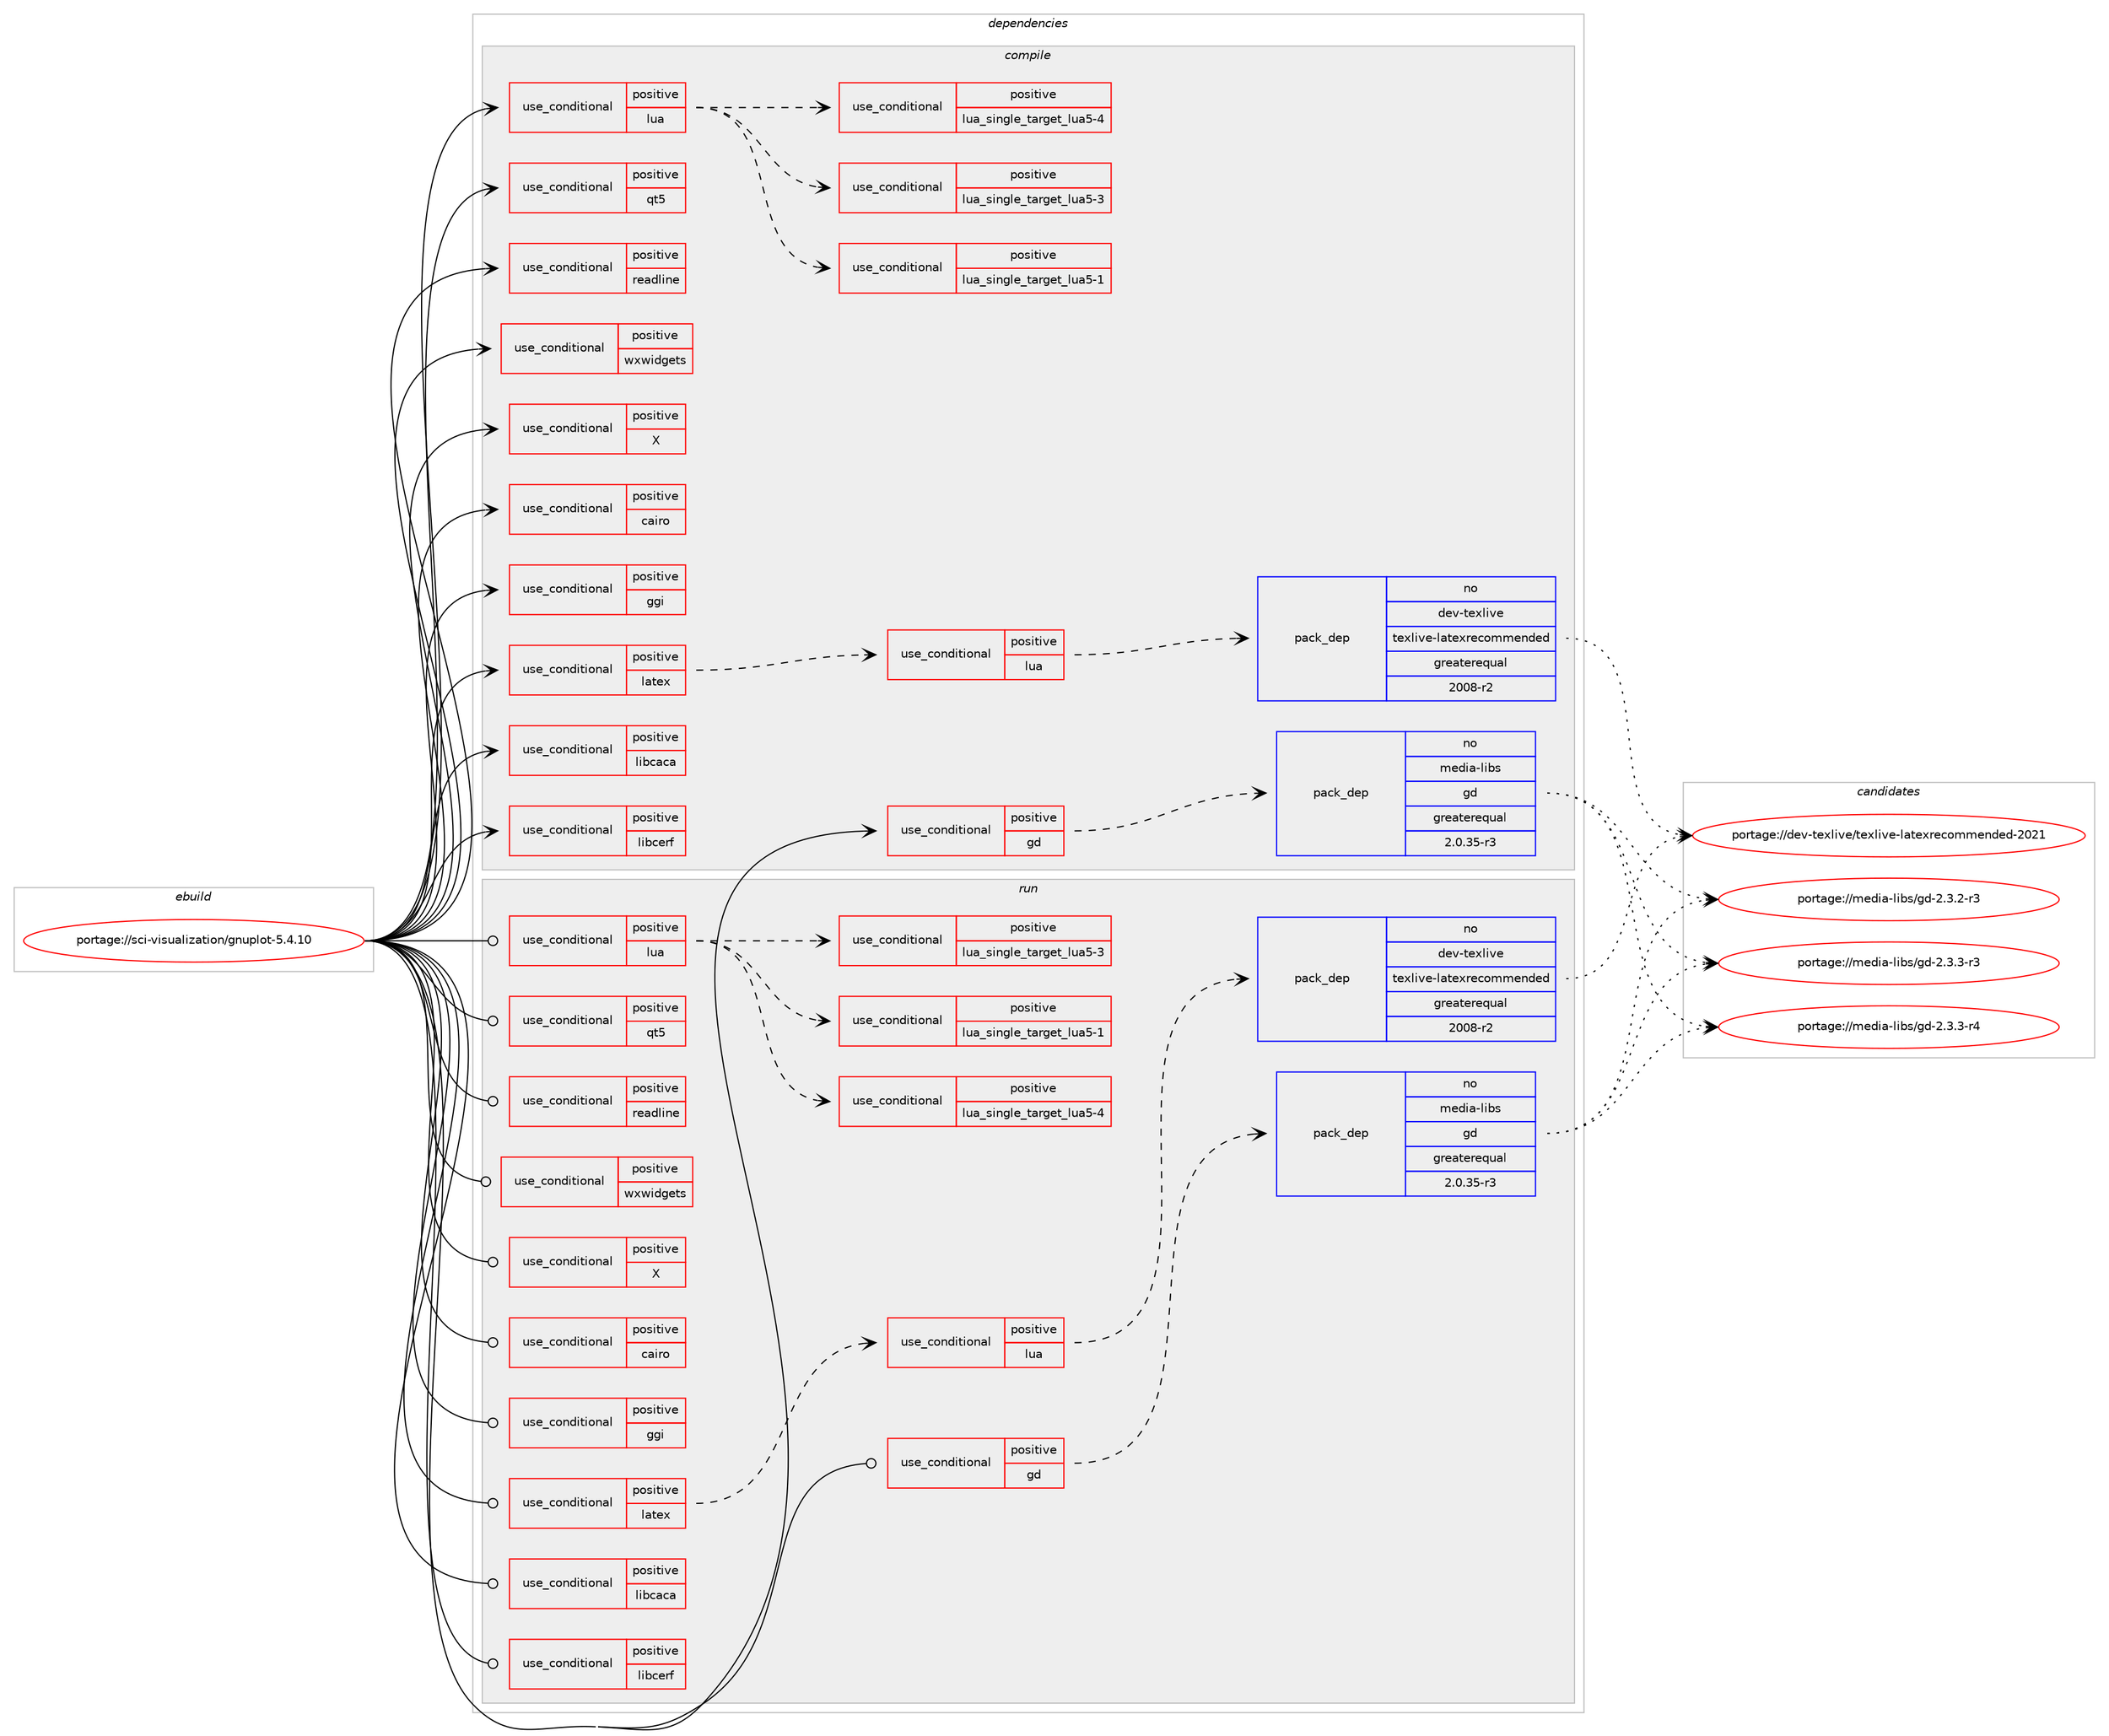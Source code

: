 digraph prolog {

# *************
# Graph options
# *************

newrank=true;
concentrate=true;
compound=true;
graph [rankdir=LR,fontname=Helvetica,fontsize=10,ranksep=1.5];#, ranksep=2.5, nodesep=0.2];
edge  [arrowhead=vee];
node  [fontname=Helvetica,fontsize=10];

# **********
# The ebuild
# **********

subgraph cluster_leftcol {
color=gray;
rank=same;
label=<<i>ebuild</i>>;
id [label="portage://sci-visualization/gnuplot-5.4.10", color=red, width=4, href="../sci-visualization/gnuplot-5.4.10.svg"];
}

# ****************
# The dependencies
# ****************

subgraph cluster_midcol {
color=gray;
label=<<i>dependencies</i>>;
subgraph cluster_compile {
fillcolor="#eeeeee";
style=filled;
label=<<i>compile</i>>;
subgraph cond11967 {
dependency17424 [label=<<TABLE BORDER="0" CELLBORDER="1" CELLSPACING="0" CELLPADDING="4"><TR><TD ROWSPAN="3" CELLPADDING="10">use_conditional</TD></TR><TR><TD>positive</TD></TR><TR><TD>X</TD></TR></TABLE>>, shape=none, color=red];
# *** BEGIN UNKNOWN DEPENDENCY TYPE (TODO) ***
# dependency17424 -> package_dependency(portage://sci-visualization/gnuplot-5.4.10,install,no,x11-libs,libXaw,none,[,,],[],[])
# *** END UNKNOWN DEPENDENCY TYPE (TODO) ***

}
id:e -> dependency17424:w [weight=20,style="solid",arrowhead="vee"];
subgraph cond11968 {
dependency17425 [label=<<TABLE BORDER="0" CELLBORDER="1" CELLSPACING="0" CELLPADDING="4"><TR><TD ROWSPAN="3" CELLPADDING="10">use_conditional</TD></TR><TR><TD>positive</TD></TR><TR><TD>cairo</TD></TR></TABLE>>, shape=none, color=red];
# *** BEGIN UNKNOWN DEPENDENCY TYPE (TODO) ***
# dependency17425 -> package_dependency(portage://sci-visualization/gnuplot-5.4.10,install,no,x11-libs,cairo,none,[,,],[],[])
# *** END UNKNOWN DEPENDENCY TYPE (TODO) ***

# *** BEGIN UNKNOWN DEPENDENCY TYPE (TODO) ***
# dependency17425 -> package_dependency(portage://sci-visualization/gnuplot-5.4.10,install,no,x11-libs,pango,none,[,,],[],[])
# *** END UNKNOWN DEPENDENCY TYPE (TODO) ***

}
id:e -> dependency17425:w [weight=20,style="solid",arrowhead="vee"];
subgraph cond11969 {
dependency17426 [label=<<TABLE BORDER="0" CELLBORDER="1" CELLSPACING="0" CELLPADDING="4"><TR><TD ROWSPAN="3" CELLPADDING="10">use_conditional</TD></TR><TR><TD>positive</TD></TR><TR><TD>gd</TD></TR></TABLE>>, shape=none, color=red];
subgraph pack5275 {
dependency17427 [label=<<TABLE BORDER="0" CELLBORDER="1" CELLSPACING="0" CELLPADDING="4" WIDTH="220"><TR><TD ROWSPAN="6" CELLPADDING="30">pack_dep</TD></TR><TR><TD WIDTH="110">no</TD></TR><TR><TD>media-libs</TD></TR><TR><TD>gd</TD></TR><TR><TD>greaterequal</TD></TR><TR><TD>2.0.35-r3</TD></TR></TABLE>>, shape=none, color=blue];
}
dependency17426:e -> dependency17427:w [weight=20,style="dashed",arrowhead="vee"];
}
id:e -> dependency17426:w [weight=20,style="solid",arrowhead="vee"];
subgraph cond11970 {
dependency17428 [label=<<TABLE BORDER="0" CELLBORDER="1" CELLSPACING="0" CELLPADDING="4"><TR><TD ROWSPAN="3" CELLPADDING="10">use_conditional</TD></TR><TR><TD>positive</TD></TR><TR><TD>ggi</TD></TR></TABLE>>, shape=none, color=red];
# *** BEGIN UNKNOWN DEPENDENCY TYPE (TODO) ***
# dependency17428 -> package_dependency(portage://sci-visualization/gnuplot-5.4.10,install,no,media-libs,libggi,none,[,,],[],[])
# *** END UNKNOWN DEPENDENCY TYPE (TODO) ***

}
id:e -> dependency17428:w [weight=20,style="solid",arrowhead="vee"];
subgraph cond11971 {
dependency17429 [label=<<TABLE BORDER="0" CELLBORDER="1" CELLSPACING="0" CELLPADDING="4"><TR><TD ROWSPAN="3" CELLPADDING="10">use_conditional</TD></TR><TR><TD>positive</TD></TR><TR><TD>latex</TD></TR></TABLE>>, shape=none, color=red];
# *** BEGIN UNKNOWN DEPENDENCY TYPE (TODO) ***
# dependency17429 -> package_dependency(portage://sci-visualization/gnuplot-5.4.10,install,no,virtual,latex-base,none,[,,],[],[])
# *** END UNKNOWN DEPENDENCY TYPE (TODO) ***

subgraph cond11972 {
dependency17430 [label=<<TABLE BORDER="0" CELLBORDER="1" CELLSPACING="0" CELLPADDING="4"><TR><TD ROWSPAN="3" CELLPADDING="10">use_conditional</TD></TR><TR><TD>positive</TD></TR><TR><TD>lua</TD></TR></TABLE>>, shape=none, color=red];
# *** BEGIN UNKNOWN DEPENDENCY TYPE (TODO) ***
# dependency17430 -> package_dependency(portage://sci-visualization/gnuplot-5.4.10,install,no,dev-tex,pgf,none,[,,],[],[])
# *** END UNKNOWN DEPENDENCY TYPE (TODO) ***

subgraph pack5276 {
dependency17431 [label=<<TABLE BORDER="0" CELLBORDER="1" CELLSPACING="0" CELLPADDING="4" WIDTH="220"><TR><TD ROWSPAN="6" CELLPADDING="30">pack_dep</TD></TR><TR><TD WIDTH="110">no</TD></TR><TR><TD>dev-texlive</TD></TR><TR><TD>texlive-latexrecommended</TD></TR><TR><TD>greaterequal</TD></TR><TR><TD>2008-r2</TD></TR></TABLE>>, shape=none, color=blue];
}
dependency17430:e -> dependency17431:w [weight=20,style="dashed",arrowhead="vee"];
}
dependency17429:e -> dependency17430:w [weight=20,style="dashed",arrowhead="vee"];
}
id:e -> dependency17429:w [weight=20,style="solid",arrowhead="vee"];
subgraph cond11973 {
dependency17432 [label=<<TABLE BORDER="0" CELLBORDER="1" CELLSPACING="0" CELLPADDING="4"><TR><TD ROWSPAN="3" CELLPADDING="10">use_conditional</TD></TR><TR><TD>positive</TD></TR><TR><TD>libcaca</TD></TR></TABLE>>, shape=none, color=red];
# *** BEGIN UNKNOWN DEPENDENCY TYPE (TODO) ***
# dependency17432 -> package_dependency(portage://sci-visualization/gnuplot-5.4.10,install,no,media-libs,libcaca,none,[,,],[],[])
# *** END UNKNOWN DEPENDENCY TYPE (TODO) ***

}
id:e -> dependency17432:w [weight=20,style="solid",arrowhead="vee"];
subgraph cond11974 {
dependency17433 [label=<<TABLE BORDER="0" CELLBORDER="1" CELLSPACING="0" CELLPADDING="4"><TR><TD ROWSPAN="3" CELLPADDING="10">use_conditional</TD></TR><TR><TD>positive</TD></TR><TR><TD>libcerf</TD></TR></TABLE>>, shape=none, color=red];
# *** BEGIN UNKNOWN DEPENDENCY TYPE (TODO) ***
# dependency17433 -> package_dependency(portage://sci-visualization/gnuplot-5.4.10,install,no,sci-libs,libcerf,none,[,,],[],[])
# *** END UNKNOWN DEPENDENCY TYPE (TODO) ***

}
id:e -> dependency17433:w [weight=20,style="solid",arrowhead="vee"];
subgraph cond11975 {
dependency17434 [label=<<TABLE BORDER="0" CELLBORDER="1" CELLSPACING="0" CELLPADDING="4"><TR><TD ROWSPAN="3" CELLPADDING="10">use_conditional</TD></TR><TR><TD>positive</TD></TR><TR><TD>lua</TD></TR></TABLE>>, shape=none, color=red];
subgraph cond11976 {
dependency17435 [label=<<TABLE BORDER="0" CELLBORDER="1" CELLSPACING="0" CELLPADDING="4"><TR><TD ROWSPAN="3" CELLPADDING="10">use_conditional</TD></TR><TR><TD>positive</TD></TR><TR><TD>lua_single_target_lua5-1</TD></TR></TABLE>>, shape=none, color=red];
# *** BEGIN UNKNOWN DEPENDENCY TYPE (TODO) ***
# dependency17435 -> package_dependency(portage://sci-visualization/gnuplot-5.4.10,install,no,dev-lang,lua,none,[,,],[slot(5.1)],[])
# *** END UNKNOWN DEPENDENCY TYPE (TODO) ***

}
dependency17434:e -> dependency17435:w [weight=20,style="dashed",arrowhead="vee"];
subgraph cond11977 {
dependency17436 [label=<<TABLE BORDER="0" CELLBORDER="1" CELLSPACING="0" CELLPADDING="4"><TR><TD ROWSPAN="3" CELLPADDING="10">use_conditional</TD></TR><TR><TD>positive</TD></TR><TR><TD>lua_single_target_lua5-3</TD></TR></TABLE>>, shape=none, color=red];
# *** BEGIN UNKNOWN DEPENDENCY TYPE (TODO) ***
# dependency17436 -> package_dependency(portage://sci-visualization/gnuplot-5.4.10,install,no,dev-lang,lua,none,[,,],[slot(5.3)],[])
# *** END UNKNOWN DEPENDENCY TYPE (TODO) ***

}
dependency17434:e -> dependency17436:w [weight=20,style="dashed",arrowhead="vee"];
subgraph cond11978 {
dependency17437 [label=<<TABLE BORDER="0" CELLBORDER="1" CELLSPACING="0" CELLPADDING="4"><TR><TD ROWSPAN="3" CELLPADDING="10">use_conditional</TD></TR><TR><TD>positive</TD></TR><TR><TD>lua_single_target_lua5-4</TD></TR></TABLE>>, shape=none, color=red];
# *** BEGIN UNKNOWN DEPENDENCY TYPE (TODO) ***
# dependency17437 -> package_dependency(portage://sci-visualization/gnuplot-5.4.10,install,no,dev-lang,lua,none,[,,],[slot(5.4)],[])
# *** END UNKNOWN DEPENDENCY TYPE (TODO) ***

}
dependency17434:e -> dependency17437:w [weight=20,style="dashed",arrowhead="vee"];
}
id:e -> dependency17434:w [weight=20,style="solid",arrowhead="vee"];
subgraph cond11979 {
dependency17438 [label=<<TABLE BORDER="0" CELLBORDER="1" CELLSPACING="0" CELLPADDING="4"><TR><TD ROWSPAN="3" CELLPADDING="10">use_conditional</TD></TR><TR><TD>positive</TD></TR><TR><TD>qt5</TD></TR></TABLE>>, shape=none, color=red];
# *** BEGIN UNKNOWN DEPENDENCY TYPE (TODO) ***
# dependency17438 -> package_dependency(portage://sci-visualization/gnuplot-5.4.10,install,no,dev-qt,qtcore,none,[,,],[slot(5),equal],[])
# *** END UNKNOWN DEPENDENCY TYPE (TODO) ***

# *** BEGIN UNKNOWN DEPENDENCY TYPE (TODO) ***
# dependency17438 -> package_dependency(portage://sci-visualization/gnuplot-5.4.10,install,no,dev-qt,qtgui,none,[,,],[slot(5),equal],[])
# *** END UNKNOWN DEPENDENCY TYPE (TODO) ***

# *** BEGIN UNKNOWN DEPENDENCY TYPE (TODO) ***
# dependency17438 -> package_dependency(portage://sci-visualization/gnuplot-5.4.10,install,no,dev-qt,qtnetwork,none,[,,],[slot(5),equal],[])
# *** END UNKNOWN DEPENDENCY TYPE (TODO) ***

# *** BEGIN UNKNOWN DEPENDENCY TYPE (TODO) ***
# dependency17438 -> package_dependency(portage://sci-visualization/gnuplot-5.4.10,install,no,dev-qt,qtprintsupport,none,[,,],[slot(5),equal],[])
# *** END UNKNOWN DEPENDENCY TYPE (TODO) ***

# *** BEGIN UNKNOWN DEPENDENCY TYPE (TODO) ***
# dependency17438 -> package_dependency(portage://sci-visualization/gnuplot-5.4.10,install,no,dev-qt,qtsvg,none,[,,],[slot(5),equal],[])
# *** END UNKNOWN DEPENDENCY TYPE (TODO) ***

# *** BEGIN UNKNOWN DEPENDENCY TYPE (TODO) ***
# dependency17438 -> package_dependency(portage://sci-visualization/gnuplot-5.4.10,install,no,dev-qt,qtwidgets,none,[,,],[slot(5),equal],[])
# *** END UNKNOWN DEPENDENCY TYPE (TODO) ***

}
id:e -> dependency17438:w [weight=20,style="solid",arrowhead="vee"];
subgraph cond11980 {
dependency17439 [label=<<TABLE BORDER="0" CELLBORDER="1" CELLSPACING="0" CELLPADDING="4"><TR><TD ROWSPAN="3" CELLPADDING="10">use_conditional</TD></TR><TR><TD>positive</TD></TR><TR><TD>readline</TD></TR></TABLE>>, shape=none, color=red];
# *** BEGIN UNKNOWN DEPENDENCY TYPE (TODO) ***
# dependency17439 -> package_dependency(portage://sci-visualization/gnuplot-5.4.10,install,no,sys-libs,readline,none,[,,],[slot(0),equal],[])
# *** END UNKNOWN DEPENDENCY TYPE (TODO) ***

}
id:e -> dependency17439:w [weight=20,style="solid",arrowhead="vee"];
subgraph cond11981 {
dependency17440 [label=<<TABLE BORDER="0" CELLBORDER="1" CELLSPACING="0" CELLPADDING="4"><TR><TD ROWSPAN="3" CELLPADDING="10">use_conditional</TD></TR><TR><TD>positive</TD></TR><TR><TD>wxwidgets</TD></TR></TABLE>>, shape=none, color=red];
# *** BEGIN UNKNOWN DEPENDENCY TYPE (TODO) ***
# dependency17440 -> package_dependency(portage://sci-visualization/gnuplot-5.4.10,install,no,x11-libs,wxGTK,none,[,,],[slot(3.2-gtk3)],[use(enable(X),none)])
# *** END UNKNOWN DEPENDENCY TYPE (TODO) ***

# *** BEGIN UNKNOWN DEPENDENCY TYPE (TODO) ***
# dependency17440 -> package_dependency(portage://sci-visualization/gnuplot-5.4.10,install,no,x11-libs,cairo,none,[,,],[],[])
# *** END UNKNOWN DEPENDENCY TYPE (TODO) ***

# *** BEGIN UNKNOWN DEPENDENCY TYPE (TODO) ***
# dependency17440 -> package_dependency(portage://sci-visualization/gnuplot-5.4.10,install,no,x11-libs,pango,none,[,,],[],[])
# *** END UNKNOWN DEPENDENCY TYPE (TODO) ***

# *** BEGIN UNKNOWN DEPENDENCY TYPE (TODO) ***
# dependency17440 -> package_dependency(portage://sci-visualization/gnuplot-5.4.10,install,no,x11-libs,gtk+,none,[,,],[slot(3)],[])
# *** END UNKNOWN DEPENDENCY TYPE (TODO) ***

}
id:e -> dependency17440:w [weight=20,style="solid",arrowhead="vee"];
}
subgraph cluster_compileandrun {
fillcolor="#eeeeee";
style=filled;
label=<<i>compile and run</i>>;
}
subgraph cluster_run {
fillcolor="#eeeeee";
style=filled;
label=<<i>run</i>>;
subgraph cond11982 {
dependency17441 [label=<<TABLE BORDER="0" CELLBORDER="1" CELLSPACING="0" CELLPADDING="4"><TR><TD ROWSPAN="3" CELLPADDING="10">use_conditional</TD></TR><TR><TD>positive</TD></TR><TR><TD>X</TD></TR></TABLE>>, shape=none, color=red];
# *** BEGIN UNKNOWN DEPENDENCY TYPE (TODO) ***
# dependency17441 -> package_dependency(portage://sci-visualization/gnuplot-5.4.10,run,no,x11-libs,libXaw,none,[,,],[],[])
# *** END UNKNOWN DEPENDENCY TYPE (TODO) ***

}
id:e -> dependency17441:w [weight=20,style="solid",arrowhead="odot"];
subgraph cond11983 {
dependency17442 [label=<<TABLE BORDER="0" CELLBORDER="1" CELLSPACING="0" CELLPADDING="4"><TR><TD ROWSPAN="3" CELLPADDING="10">use_conditional</TD></TR><TR><TD>positive</TD></TR><TR><TD>cairo</TD></TR></TABLE>>, shape=none, color=red];
# *** BEGIN UNKNOWN DEPENDENCY TYPE (TODO) ***
# dependency17442 -> package_dependency(portage://sci-visualization/gnuplot-5.4.10,run,no,x11-libs,cairo,none,[,,],[],[])
# *** END UNKNOWN DEPENDENCY TYPE (TODO) ***

# *** BEGIN UNKNOWN DEPENDENCY TYPE (TODO) ***
# dependency17442 -> package_dependency(portage://sci-visualization/gnuplot-5.4.10,run,no,x11-libs,pango,none,[,,],[],[])
# *** END UNKNOWN DEPENDENCY TYPE (TODO) ***

}
id:e -> dependency17442:w [weight=20,style="solid",arrowhead="odot"];
subgraph cond11984 {
dependency17443 [label=<<TABLE BORDER="0" CELLBORDER="1" CELLSPACING="0" CELLPADDING="4"><TR><TD ROWSPAN="3" CELLPADDING="10">use_conditional</TD></TR><TR><TD>positive</TD></TR><TR><TD>gd</TD></TR></TABLE>>, shape=none, color=red];
subgraph pack5277 {
dependency17444 [label=<<TABLE BORDER="0" CELLBORDER="1" CELLSPACING="0" CELLPADDING="4" WIDTH="220"><TR><TD ROWSPAN="6" CELLPADDING="30">pack_dep</TD></TR><TR><TD WIDTH="110">no</TD></TR><TR><TD>media-libs</TD></TR><TR><TD>gd</TD></TR><TR><TD>greaterequal</TD></TR><TR><TD>2.0.35-r3</TD></TR></TABLE>>, shape=none, color=blue];
}
dependency17443:e -> dependency17444:w [weight=20,style="dashed",arrowhead="vee"];
}
id:e -> dependency17443:w [weight=20,style="solid",arrowhead="odot"];
subgraph cond11985 {
dependency17445 [label=<<TABLE BORDER="0" CELLBORDER="1" CELLSPACING="0" CELLPADDING="4"><TR><TD ROWSPAN="3" CELLPADDING="10">use_conditional</TD></TR><TR><TD>positive</TD></TR><TR><TD>ggi</TD></TR></TABLE>>, shape=none, color=red];
# *** BEGIN UNKNOWN DEPENDENCY TYPE (TODO) ***
# dependency17445 -> package_dependency(portage://sci-visualization/gnuplot-5.4.10,run,no,media-libs,libggi,none,[,,],[],[])
# *** END UNKNOWN DEPENDENCY TYPE (TODO) ***

}
id:e -> dependency17445:w [weight=20,style="solid",arrowhead="odot"];
subgraph cond11986 {
dependency17446 [label=<<TABLE BORDER="0" CELLBORDER="1" CELLSPACING="0" CELLPADDING="4"><TR><TD ROWSPAN="3" CELLPADDING="10">use_conditional</TD></TR><TR><TD>positive</TD></TR><TR><TD>latex</TD></TR></TABLE>>, shape=none, color=red];
# *** BEGIN UNKNOWN DEPENDENCY TYPE (TODO) ***
# dependency17446 -> package_dependency(portage://sci-visualization/gnuplot-5.4.10,run,no,virtual,latex-base,none,[,,],[],[])
# *** END UNKNOWN DEPENDENCY TYPE (TODO) ***

subgraph cond11987 {
dependency17447 [label=<<TABLE BORDER="0" CELLBORDER="1" CELLSPACING="0" CELLPADDING="4"><TR><TD ROWSPAN="3" CELLPADDING="10">use_conditional</TD></TR><TR><TD>positive</TD></TR><TR><TD>lua</TD></TR></TABLE>>, shape=none, color=red];
# *** BEGIN UNKNOWN DEPENDENCY TYPE (TODO) ***
# dependency17447 -> package_dependency(portage://sci-visualization/gnuplot-5.4.10,run,no,dev-tex,pgf,none,[,,],[],[])
# *** END UNKNOWN DEPENDENCY TYPE (TODO) ***

subgraph pack5278 {
dependency17448 [label=<<TABLE BORDER="0" CELLBORDER="1" CELLSPACING="0" CELLPADDING="4" WIDTH="220"><TR><TD ROWSPAN="6" CELLPADDING="30">pack_dep</TD></TR><TR><TD WIDTH="110">no</TD></TR><TR><TD>dev-texlive</TD></TR><TR><TD>texlive-latexrecommended</TD></TR><TR><TD>greaterequal</TD></TR><TR><TD>2008-r2</TD></TR></TABLE>>, shape=none, color=blue];
}
dependency17447:e -> dependency17448:w [weight=20,style="dashed",arrowhead="vee"];
}
dependency17446:e -> dependency17447:w [weight=20,style="dashed",arrowhead="vee"];
}
id:e -> dependency17446:w [weight=20,style="solid",arrowhead="odot"];
subgraph cond11988 {
dependency17449 [label=<<TABLE BORDER="0" CELLBORDER="1" CELLSPACING="0" CELLPADDING="4"><TR><TD ROWSPAN="3" CELLPADDING="10">use_conditional</TD></TR><TR><TD>positive</TD></TR><TR><TD>libcaca</TD></TR></TABLE>>, shape=none, color=red];
# *** BEGIN UNKNOWN DEPENDENCY TYPE (TODO) ***
# dependency17449 -> package_dependency(portage://sci-visualization/gnuplot-5.4.10,run,no,media-libs,libcaca,none,[,,],[],[])
# *** END UNKNOWN DEPENDENCY TYPE (TODO) ***

}
id:e -> dependency17449:w [weight=20,style="solid",arrowhead="odot"];
subgraph cond11989 {
dependency17450 [label=<<TABLE BORDER="0" CELLBORDER="1" CELLSPACING="0" CELLPADDING="4"><TR><TD ROWSPAN="3" CELLPADDING="10">use_conditional</TD></TR><TR><TD>positive</TD></TR><TR><TD>libcerf</TD></TR></TABLE>>, shape=none, color=red];
# *** BEGIN UNKNOWN DEPENDENCY TYPE (TODO) ***
# dependency17450 -> package_dependency(portage://sci-visualization/gnuplot-5.4.10,run,no,sci-libs,libcerf,none,[,,],[],[])
# *** END UNKNOWN DEPENDENCY TYPE (TODO) ***

}
id:e -> dependency17450:w [weight=20,style="solid",arrowhead="odot"];
subgraph cond11990 {
dependency17451 [label=<<TABLE BORDER="0" CELLBORDER="1" CELLSPACING="0" CELLPADDING="4"><TR><TD ROWSPAN="3" CELLPADDING="10">use_conditional</TD></TR><TR><TD>positive</TD></TR><TR><TD>lua</TD></TR></TABLE>>, shape=none, color=red];
subgraph cond11991 {
dependency17452 [label=<<TABLE BORDER="0" CELLBORDER="1" CELLSPACING="0" CELLPADDING="4"><TR><TD ROWSPAN="3" CELLPADDING="10">use_conditional</TD></TR><TR><TD>positive</TD></TR><TR><TD>lua_single_target_lua5-1</TD></TR></TABLE>>, shape=none, color=red];
# *** BEGIN UNKNOWN DEPENDENCY TYPE (TODO) ***
# dependency17452 -> package_dependency(portage://sci-visualization/gnuplot-5.4.10,run,no,dev-lang,lua,none,[,,],[slot(5.1)],[])
# *** END UNKNOWN DEPENDENCY TYPE (TODO) ***

}
dependency17451:e -> dependency17452:w [weight=20,style="dashed",arrowhead="vee"];
subgraph cond11992 {
dependency17453 [label=<<TABLE BORDER="0" CELLBORDER="1" CELLSPACING="0" CELLPADDING="4"><TR><TD ROWSPAN="3" CELLPADDING="10">use_conditional</TD></TR><TR><TD>positive</TD></TR><TR><TD>lua_single_target_lua5-3</TD></TR></TABLE>>, shape=none, color=red];
# *** BEGIN UNKNOWN DEPENDENCY TYPE (TODO) ***
# dependency17453 -> package_dependency(portage://sci-visualization/gnuplot-5.4.10,run,no,dev-lang,lua,none,[,,],[slot(5.3)],[])
# *** END UNKNOWN DEPENDENCY TYPE (TODO) ***

}
dependency17451:e -> dependency17453:w [weight=20,style="dashed",arrowhead="vee"];
subgraph cond11993 {
dependency17454 [label=<<TABLE BORDER="0" CELLBORDER="1" CELLSPACING="0" CELLPADDING="4"><TR><TD ROWSPAN="3" CELLPADDING="10">use_conditional</TD></TR><TR><TD>positive</TD></TR><TR><TD>lua_single_target_lua5-4</TD></TR></TABLE>>, shape=none, color=red];
# *** BEGIN UNKNOWN DEPENDENCY TYPE (TODO) ***
# dependency17454 -> package_dependency(portage://sci-visualization/gnuplot-5.4.10,run,no,dev-lang,lua,none,[,,],[slot(5.4)],[])
# *** END UNKNOWN DEPENDENCY TYPE (TODO) ***

}
dependency17451:e -> dependency17454:w [weight=20,style="dashed",arrowhead="vee"];
}
id:e -> dependency17451:w [weight=20,style="solid",arrowhead="odot"];
subgraph cond11994 {
dependency17455 [label=<<TABLE BORDER="0" CELLBORDER="1" CELLSPACING="0" CELLPADDING="4"><TR><TD ROWSPAN="3" CELLPADDING="10">use_conditional</TD></TR><TR><TD>positive</TD></TR><TR><TD>qt5</TD></TR></TABLE>>, shape=none, color=red];
# *** BEGIN UNKNOWN DEPENDENCY TYPE (TODO) ***
# dependency17455 -> package_dependency(portage://sci-visualization/gnuplot-5.4.10,run,no,dev-qt,qtcore,none,[,,],[slot(5),equal],[])
# *** END UNKNOWN DEPENDENCY TYPE (TODO) ***

# *** BEGIN UNKNOWN DEPENDENCY TYPE (TODO) ***
# dependency17455 -> package_dependency(portage://sci-visualization/gnuplot-5.4.10,run,no,dev-qt,qtgui,none,[,,],[slot(5),equal],[])
# *** END UNKNOWN DEPENDENCY TYPE (TODO) ***

# *** BEGIN UNKNOWN DEPENDENCY TYPE (TODO) ***
# dependency17455 -> package_dependency(portage://sci-visualization/gnuplot-5.4.10,run,no,dev-qt,qtnetwork,none,[,,],[slot(5),equal],[])
# *** END UNKNOWN DEPENDENCY TYPE (TODO) ***

# *** BEGIN UNKNOWN DEPENDENCY TYPE (TODO) ***
# dependency17455 -> package_dependency(portage://sci-visualization/gnuplot-5.4.10,run,no,dev-qt,qtprintsupport,none,[,,],[slot(5),equal],[])
# *** END UNKNOWN DEPENDENCY TYPE (TODO) ***

# *** BEGIN UNKNOWN DEPENDENCY TYPE (TODO) ***
# dependency17455 -> package_dependency(portage://sci-visualization/gnuplot-5.4.10,run,no,dev-qt,qtsvg,none,[,,],[slot(5),equal],[])
# *** END UNKNOWN DEPENDENCY TYPE (TODO) ***

# *** BEGIN UNKNOWN DEPENDENCY TYPE (TODO) ***
# dependency17455 -> package_dependency(portage://sci-visualization/gnuplot-5.4.10,run,no,dev-qt,qtwidgets,none,[,,],[slot(5),equal],[])
# *** END UNKNOWN DEPENDENCY TYPE (TODO) ***

}
id:e -> dependency17455:w [weight=20,style="solid",arrowhead="odot"];
subgraph cond11995 {
dependency17456 [label=<<TABLE BORDER="0" CELLBORDER="1" CELLSPACING="0" CELLPADDING="4"><TR><TD ROWSPAN="3" CELLPADDING="10">use_conditional</TD></TR><TR><TD>positive</TD></TR><TR><TD>readline</TD></TR></TABLE>>, shape=none, color=red];
# *** BEGIN UNKNOWN DEPENDENCY TYPE (TODO) ***
# dependency17456 -> package_dependency(portage://sci-visualization/gnuplot-5.4.10,run,no,sys-libs,readline,none,[,,],[slot(0),equal],[])
# *** END UNKNOWN DEPENDENCY TYPE (TODO) ***

}
id:e -> dependency17456:w [weight=20,style="solid",arrowhead="odot"];
subgraph cond11996 {
dependency17457 [label=<<TABLE BORDER="0" CELLBORDER="1" CELLSPACING="0" CELLPADDING="4"><TR><TD ROWSPAN="3" CELLPADDING="10">use_conditional</TD></TR><TR><TD>positive</TD></TR><TR><TD>wxwidgets</TD></TR></TABLE>>, shape=none, color=red];
# *** BEGIN UNKNOWN DEPENDENCY TYPE (TODO) ***
# dependency17457 -> package_dependency(portage://sci-visualization/gnuplot-5.4.10,run,no,x11-libs,wxGTK,none,[,,],[slot(3.2-gtk3)],[use(enable(X),none)])
# *** END UNKNOWN DEPENDENCY TYPE (TODO) ***

# *** BEGIN UNKNOWN DEPENDENCY TYPE (TODO) ***
# dependency17457 -> package_dependency(portage://sci-visualization/gnuplot-5.4.10,run,no,x11-libs,cairo,none,[,,],[],[])
# *** END UNKNOWN DEPENDENCY TYPE (TODO) ***

# *** BEGIN UNKNOWN DEPENDENCY TYPE (TODO) ***
# dependency17457 -> package_dependency(portage://sci-visualization/gnuplot-5.4.10,run,no,x11-libs,pango,none,[,,],[],[])
# *** END UNKNOWN DEPENDENCY TYPE (TODO) ***

# *** BEGIN UNKNOWN DEPENDENCY TYPE (TODO) ***
# dependency17457 -> package_dependency(portage://sci-visualization/gnuplot-5.4.10,run,no,x11-libs,gtk+,none,[,,],[slot(3)],[])
# *** END UNKNOWN DEPENDENCY TYPE (TODO) ***

}
id:e -> dependency17457:w [weight=20,style="solid",arrowhead="odot"];
}
}

# **************
# The candidates
# **************

subgraph cluster_choices {
rank=same;
color=gray;
label=<<i>candidates</i>>;

subgraph choice5275 {
color=black;
nodesep=1;
choice109101100105974510810598115471031004550465146504511451 [label="portage://media-libs/gd-2.3.2-r3", color=red, width=4,href="../media-libs/gd-2.3.2-r3.svg"];
choice109101100105974510810598115471031004550465146514511451 [label="portage://media-libs/gd-2.3.3-r3", color=red, width=4,href="../media-libs/gd-2.3.3-r3.svg"];
choice109101100105974510810598115471031004550465146514511452 [label="portage://media-libs/gd-2.3.3-r4", color=red, width=4,href="../media-libs/gd-2.3.3-r4.svg"];
dependency17427:e -> choice109101100105974510810598115471031004550465146504511451:w [style=dotted,weight="100"];
dependency17427:e -> choice109101100105974510810598115471031004550465146514511451:w [style=dotted,weight="100"];
dependency17427:e -> choice109101100105974510810598115471031004550465146514511452:w [style=dotted,weight="100"];
}
subgraph choice5276 {
color=black;
nodesep=1;
choice10010111845116101120108105118101471161011201081051181014510897116101120114101991111091091011101001011004550485049 [label="portage://dev-texlive/texlive-latexrecommended-2021", color=red, width=4,href="../dev-texlive/texlive-latexrecommended-2021.svg"];
dependency17431:e -> choice10010111845116101120108105118101471161011201081051181014510897116101120114101991111091091011101001011004550485049:w [style=dotted,weight="100"];
}
subgraph choice5277 {
color=black;
nodesep=1;
choice109101100105974510810598115471031004550465146504511451 [label="portage://media-libs/gd-2.3.2-r3", color=red, width=4,href="../media-libs/gd-2.3.2-r3.svg"];
choice109101100105974510810598115471031004550465146514511451 [label="portage://media-libs/gd-2.3.3-r3", color=red, width=4,href="../media-libs/gd-2.3.3-r3.svg"];
choice109101100105974510810598115471031004550465146514511452 [label="portage://media-libs/gd-2.3.3-r4", color=red, width=4,href="../media-libs/gd-2.3.3-r4.svg"];
dependency17444:e -> choice109101100105974510810598115471031004550465146504511451:w [style=dotted,weight="100"];
dependency17444:e -> choice109101100105974510810598115471031004550465146514511451:w [style=dotted,weight="100"];
dependency17444:e -> choice109101100105974510810598115471031004550465146514511452:w [style=dotted,weight="100"];
}
subgraph choice5278 {
color=black;
nodesep=1;
choice10010111845116101120108105118101471161011201081051181014510897116101120114101991111091091011101001011004550485049 [label="portage://dev-texlive/texlive-latexrecommended-2021", color=red, width=4,href="../dev-texlive/texlive-latexrecommended-2021.svg"];
dependency17448:e -> choice10010111845116101120108105118101471161011201081051181014510897116101120114101991111091091011101001011004550485049:w [style=dotted,weight="100"];
}
}

}
